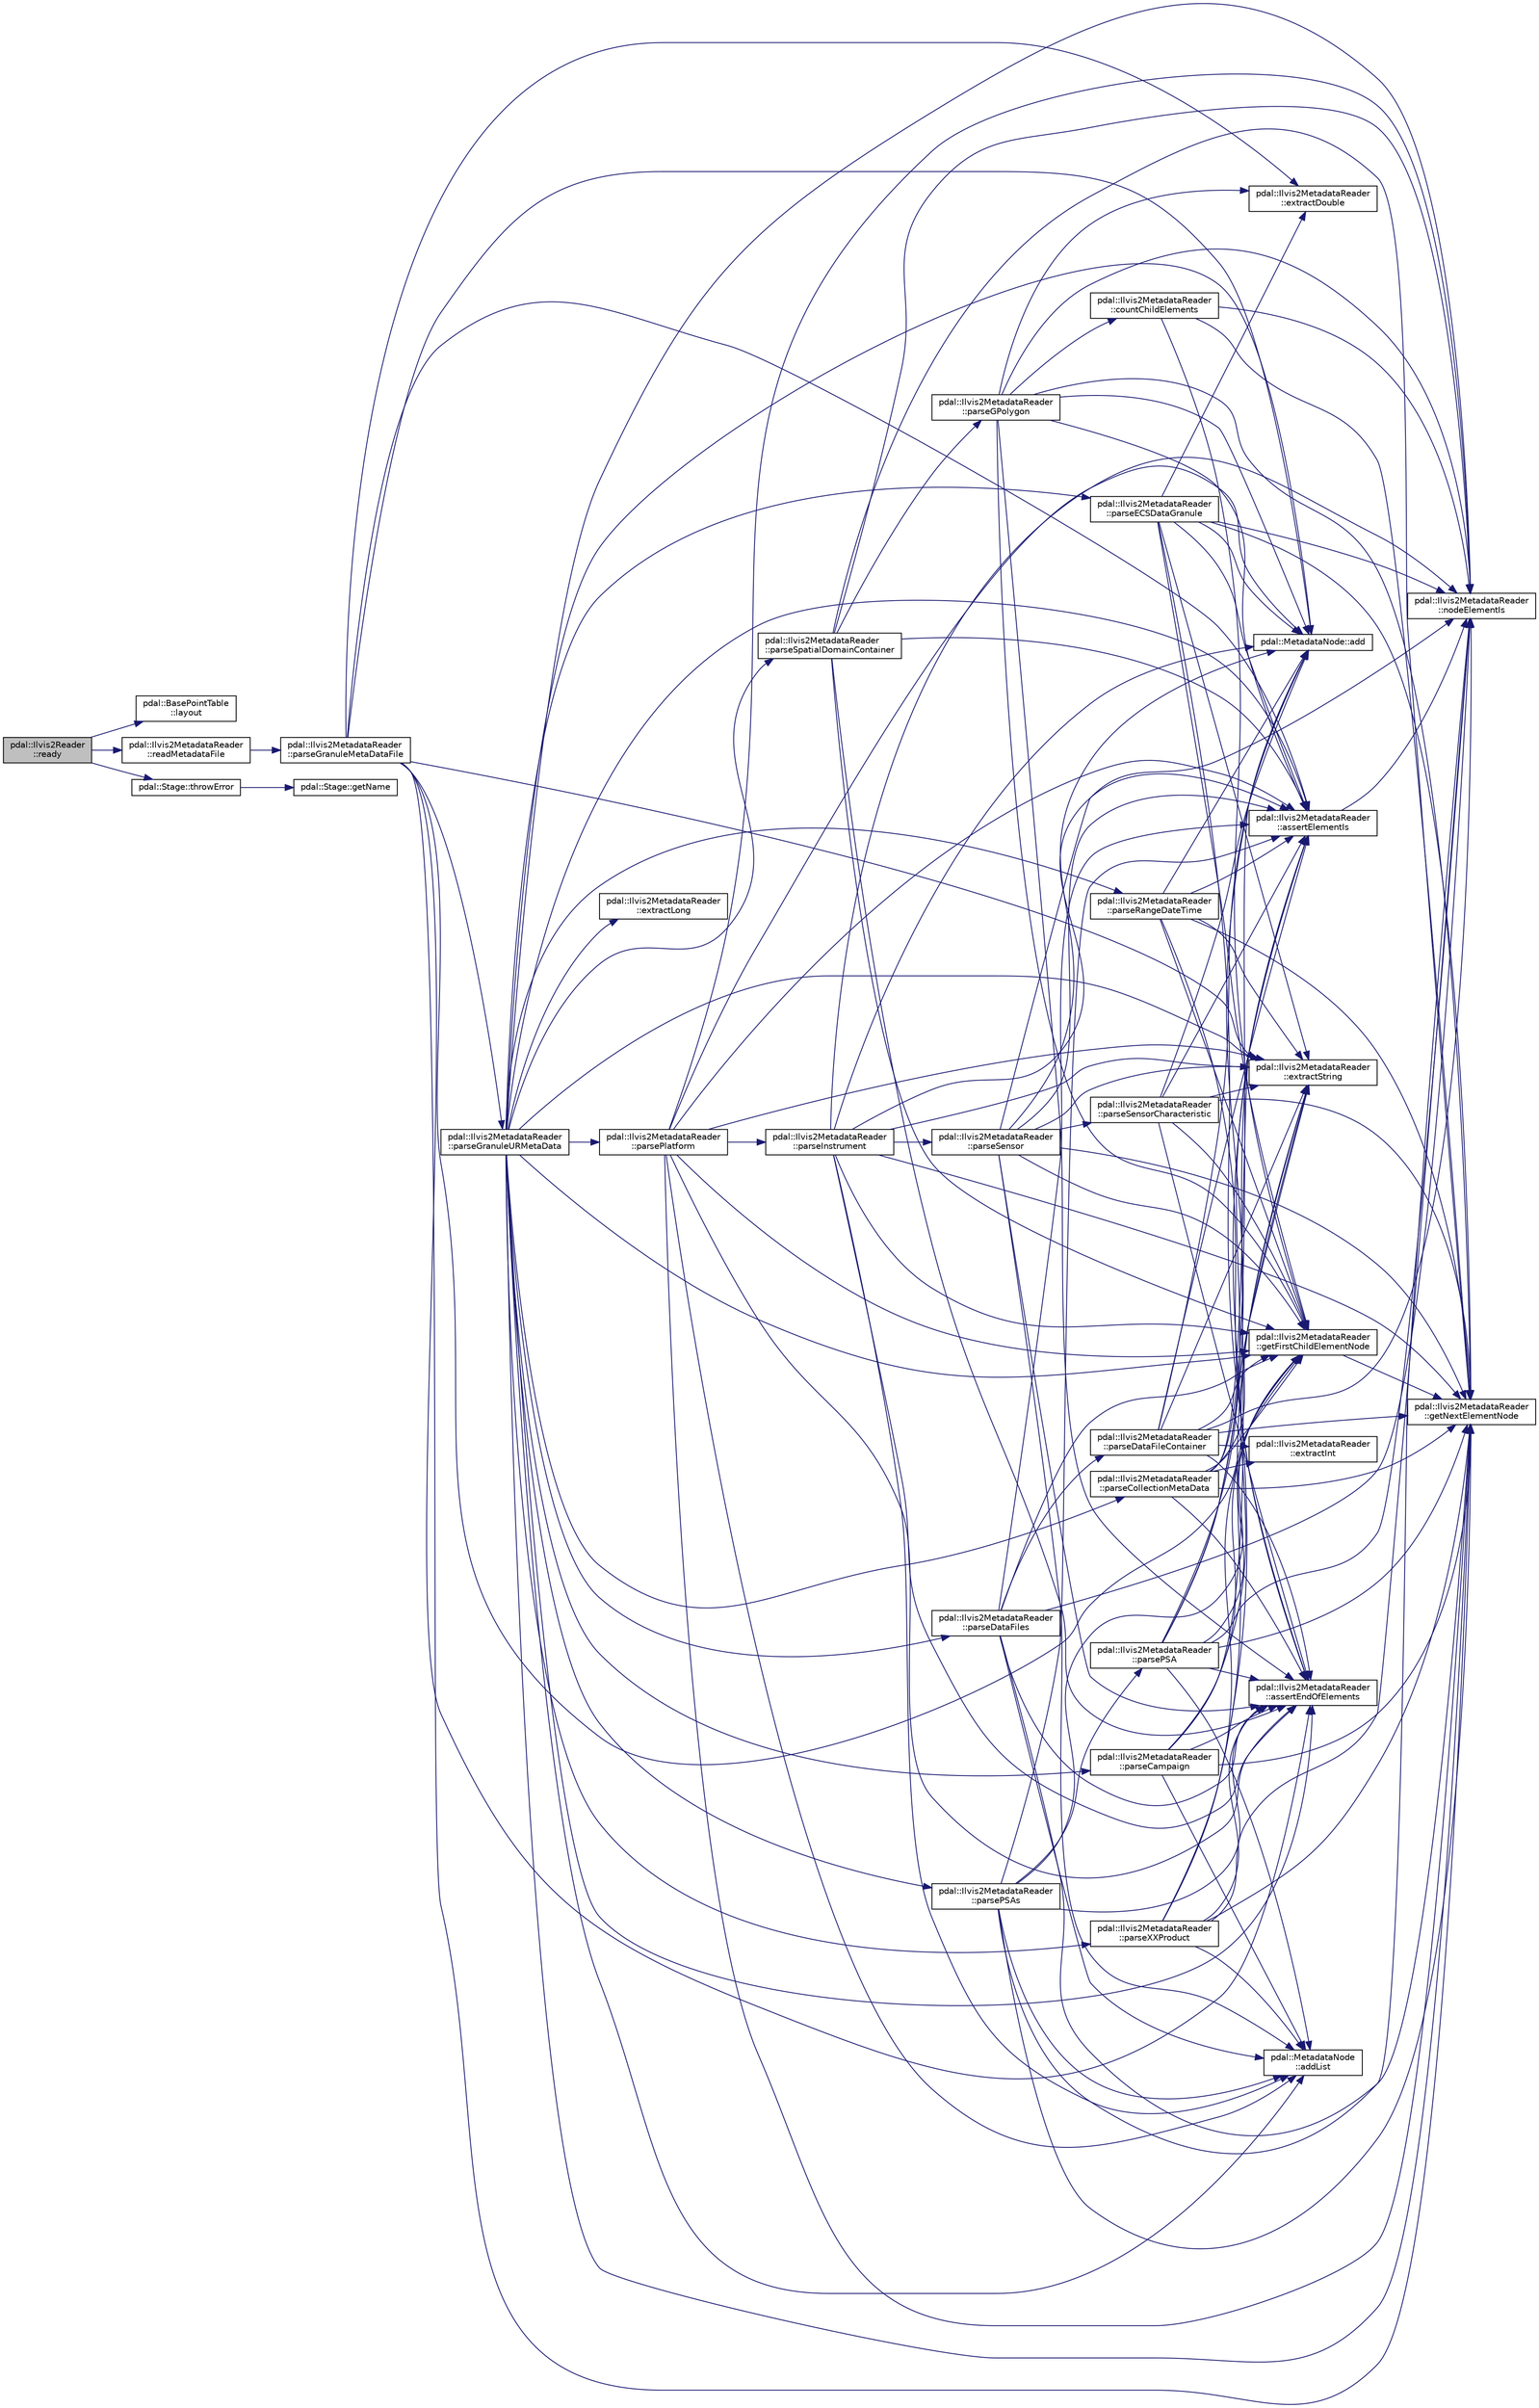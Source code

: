 digraph "pdal::Ilvis2Reader::ready"
{
  edge [fontname="Helvetica",fontsize="10",labelfontname="Helvetica",labelfontsize="10"];
  node [fontname="Helvetica",fontsize="10",shape=record];
  rankdir="LR";
  Node1 [label="pdal::Ilvis2Reader\l::ready",height=0.2,width=0.4,color="black", fillcolor="grey75", style="filled", fontcolor="black"];
  Node1 -> Node2 [color="midnightblue",fontsize="10",style="solid",fontname="Helvetica"];
  Node2 [label="pdal::BasePointTable\l::layout",height=0.2,width=0.4,color="black", fillcolor="white", style="filled",URL="$classpdal_1_1BasePointTable.html#a7e3a12a1f29e6cd10d8669ed3d07eb94"];
  Node1 -> Node3 [color="midnightblue",fontsize="10",style="solid",fontname="Helvetica"];
  Node3 [label="pdal::Ilvis2MetadataReader\l::readMetadataFile",height=0.2,width=0.4,color="black", fillcolor="white", style="filled",URL="$classpdal_1_1Ilvis2MetadataReader.html#a108eda4cb0df5d7d9bedc27a8810ae49"];
  Node3 -> Node4 [color="midnightblue",fontsize="10",style="solid",fontname="Helvetica"];
  Node4 [label="pdal::Ilvis2MetadataReader\l::parseGranuleMetaDataFile",height=0.2,width=0.4,color="black", fillcolor="white", style="filled",URL="$classpdal_1_1Ilvis2MetadataReader.html#acb5e58e739a834c6c0b81e99cf09e6ca"];
  Node4 -> Node5 [color="midnightblue",fontsize="10",style="solid",fontname="Helvetica"];
  Node5 [label="pdal::MetadataNode::add",height=0.2,width=0.4,color="black", fillcolor="white", style="filled",URL="$classpdal_1_1MetadataNode.html#af2c1c5d91f6ab47a804aa8a0a1b043c2"];
  Node4 -> Node6 [color="midnightblue",fontsize="10",style="solid",fontname="Helvetica"];
  Node6 [label="pdal::Ilvis2MetadataReader\l::assertElementIs",height=0.2,width=0.4,color="black", fillcolor="white", style="filled",URL="$classpdal_1_1Ilvis2MetadataReader.html#a3c89b35ec6a6c4476776d7906bc14976"];
  Node6 -> Node7 [color="midnightblue",fontsize="10",style="solid",fontname="Helvetica"];
  Node7 [label="pdal::Ilvis2MetadataReader\l::nodeElementIs",height=0.2,width=0.4,color="black", fillcolor="white", style="filled",URL="$classpdal_1_1Ilvis2MetadataReader.html#a5ae3abe877b54ce54f6d3cf16846f397"];
  Node4 -> Node8 [color="midnightblue",fontsize="10",style="solid",fontname="Helvetica"];
  Node8 [label="pdal::Ilvis2MetadataReader\l::assertEndOfElements",height=0.2,width=0.4,color="black", fillcolor="white", style="filled",URL="$classpdal_1_1Ilvis2MetadataReader.html#a38254b9d35690f3d116e1278cd4c6621"];
  Node4 -> Node9 [color="midnightblue",fontsize="10",style="solid",fontname="Helvetica"];
  Node9 [label="pdal::Ilvis2MetadataReader\l::extractDouble",height=0.2,width=0.4,color="black", fillcolor="white", style="filled",URL="$classpdal_1_1Ilvis2MetadataReader.html#a7afba58207797d6183d7ad5f3e3b9c21"];
  Node4 -> Node10 [color="midnightblue",fontsize="10",style="solid",fontname="Helvetica"];
  Node10 [label="pdal::Ilvis2MetadataReader\l::extractString",height=0.2,width=0.4,color="black", fillcolor="white", style="filled",URL="$classpdal_1_1Ilvis2MetadataReader.html#a7cfc8c010145345f2c481fa6ba573b33"];
  Node4 -> Node11 [color="midnightblue",fontsize="10",style="solid",fontname="Helvetica"];
  Node11 [label="pdal::Ilvis2MetadataReader\l::getFirstChildElementNode",height=0.2,width=0.4,color="black", fillcolor="white", style="filled",URL="$classpdal_1_1Ilvis2MetadataReader.html#a516a2e8badf0443a0458cde94f40cbf8"];
  Node11 -> Node12 [color="midnightblue",fontsize="10",style="solid",fontname="Helvetica"];
  Node12 [label="pdal::Ilvis2MetadataReader\l::getNextElementNode",height=0.2,width=0.4,color="black", fillcolor="white", style="filled",URL="$classpdal_1_1Ilvis2MetadataReader.html#a2e6c0418fb4a806ad1c51215975f875b"];
  Node4 -> Node12 [color="midnightblue",fontsize="10",style="solid",fontname="Helvetica"];
  Node4 -> Node13 [color="midnightblue",fontsize="10",style="solid",fontname="Helvetica"];
  Node13 [label="pdal::Ilvis2MetadataReader\l::parseGranuleURMetaData",height=0.2,width=0.4,color="black", fillcolor="white", style="filled",URL="$classpdal_1_1Ilvis2MetadataReader.html#a783b9f94a8bb9834184167fc2653056a"];
  Node13 -> Node5 [color="midnightblue",fontsize="10",style="solid",fontname="Helvetica"];
  Node13 -> Node14 [color="midnightblue",fontsize="10",style="solid",fontname="Helvetica"];
  Node14 [label="pdal::MetadataNode\l::addList",height=0.2,width=0.4,color="black", fillcolor="white", style="filled",URL="$classpdal_1_1MetadataNode.html#af9242fea26778fb33e939d38f0dd0dd4"];
  Node13 -> Node6 [color="midnightblue",fontsize="10",style="solid",fontname="Helvetica"];
  Node13 -> Node8 [color="midnightblue",fontsize="10",style="solid",fontname="Helvetica"];
  Node13 -> Node15 [color="midnightblue",fontsize="10",style="solid",fontname="Helvetica"];
  Node15 [label="pdal::Ilvis2MetadataReader\l::extractLong",height=0.2,width=0.4,color="black", fillcolor="white", style="filled",URL="$classpdal_1_1Ilvis2MetadataReader.html#a97aae3c27f348c4f964794801a012ebb"];
  Node13 -> Node10 [color="midnightblue",fontsize="10",style="solid",fontname="Helvetica"];
  Node13 -> Node11 [color="midnightblue",fontsize="10",style="solid",fontname="Helvetica"];
  Node13 -> Node12 [color="midnightblue",fontsize="10",style="solid",fontname="Helvetica"];
  Node13 -> Node7 [color="midnightblue",fontsize="10",style="solid",fontname="Helvetica"];
  Node13 -> Node16 [color="midnightblue",fontsize="10",style="solid",fontname="Helvetica"];
  Node16 [label="pdal::Ilvis2MetadataReader\l::parseCampaign",height=0.2,width=0.4,color="black", fillcolor="white", style="filled",URL="$classpdal_1_1Ilvis2MetadataReader.html#a501586875aa0290be18428c001ef1729"];
  Node16 -> Node14 [color="midnightblue",fontsize="10",style="solid",fontname="Helvetica"];
  Node16 -> Node6 [color="midnightblue",fontsize="10",style="solid",fontname="Helvetica"];
  Node16 -> Node8 [color="midnightblue",fontsize="10",style="solid",fontname="Helvetica"];
  Node16 -> Node10 [color="midnightblue",fontsize="10",style="solid",fontname="Helvetica"];
  Node16 -> Node11 [color="midnightblue",fontsize="10",style="solid",fontname="Helvetica"];
  Node16 -> Node12 [color="midnightblue",fontsize="10",style="solid",fontname="Helvetica"];
  Node13 -> Node17 [color="midnightblue",fontsize="10",style="solid",fontname="Helvetica"];
  Node17 [label="pdal::Ilvis2MetadataReader\l::parseCollectionMetaData",height=0.2,width=0.4,color="black", fillcolor="white", style="filled",URL="$classpdal_1_1Ilvis2MetadataReader.html#ad8635850248ba1cf773bdbfa41906fb1"];
  Node17 -> Node5 [color="midnightblue",fontsize="10",style="solid",fontname="Helvetica"];
  Node17 -> Node6 [color="midnightblue",fontsize="10",style="solid",fontname="Helvetica"];
  Node17 -> Node8 [color="midnightblue",fontsize="10",style="solid",fontname="Helvetica"];
  Node17 -> Node18 [color="midnightblue",fontsize="10",style="solid",fontname="Helvetica"];
  Node18 [label="pdal::Ilvis2MetadataReader\l::extractInt",height=0.2,width=0.4,color="black", fillcolor="white", style="filled",URL="$classpdal_1_1Ilvis2MetadataReader.html#a65920ecb1ec40a73ff43aaac70ef3398"];
  Node17 -> Node10 [color="midnightblue",fontsize="10",style="solid",fontname="Helvetica"];
  Node17 -> Node11 [color="midnightblue",fontsize="10",style="solid",fontname="Helvetica"];
  Node17 -> Node12 [color="midnightblue",fontsize="10",style="solid",fontname="Helvetica"];
  Node13 -> Node19 [color="midnightblue",fontsize="10",style="solid",fontname="Helvetica"];
  Node19 [label="pdal::Ilvis2MetadataReader\l::parseDataFiles",height=0.2,width=0.4,color="black", fillcolor="white", style="filled",URL="$classpdal_1_1Ilvis2MetadataReader.html#af683aceb6fa553f1c0e1afc099a8fa60"];
  Node19 -> Node14 [color="midnightblue",fontsize="10",style="solid",fontname="Helvetica"];
  Node19 -> Node6 [color="midnightblue",fontsize="10",style="solid",fontname="Helvetica"];
  Node19 -> Node8 [color="midnightblue",fontsize="10",style="solid",fontname="Helvetica"];
  Node19 -> Node11 [color="midnightblue",fontsize="10",style="solid",fontname="Helvetica"];
  Node19 -> Node12 [color="midnightblue",fontsize="10",style="solid",fontname="Helvetica"];
  Node19 -> Node7 [color="midnightblue",fontsize="10",style="solid",fontname="Helvetica"];
  Node19 -> Node20 [color="midnightblue",fontsize="10",style="solid",fontname="Helvetica"];
  Node20 [label="pdal::Ilvis2MetadataReader\l::parseDataFileContainer",height=0.2,width=0.4,color="black", fillcolor="white", style="filled",URL="$classpdal_1_1Ilvis2MetadataReader.html#a21cb6b51ab1c319a5c4243526f62c639"];
  Node20 -> Node5 [color="midnightblue",fontsize="10",style="solid",fontname="Helvetica"];
  Node20 -> Node6 [color="midnightblue",fontsize="10",style="solid",fontname="Helvetica"];
  Node20 -> Node8 [color="midnightblue",fontsize="10",style="solid",fontname="Helvetica"];
  Node20 -> Node18 [color="midnightblue",fontsize="10",style="solid",fontname="Helvetica"];
  Node20 -> Node10 [color="midnightblue",fontsize="10",style="solid",fontname="Helvetica"];
  Node20 -> Node11 [color="midnightblue",fontsize="10",style="solid",fontname="Helvetica"];
  Node20 -> Node12 [color="midnightblue",fontsize="10",style="solid",fontname="Helvetica"];
  Node20 -> Node7 [color="midnightblue",fontsize="10",style="solid",fontname="Helvetica"];
  Node13 -> Node21 [color="midnightblue",fontsize="10",style="solid",fontname="Helvetica"];
  Node21 [label="pdal::Ilvis2MetadataReader\l::parseECSDataGranule",height=0.2,width=0.4,color="black", fillcolor="white", style="filled",URL="$classpdal_1_1Ilvis2MetadataReader.html#a1250ee4c2ba322e2740c24a34908e959"];
  Node21 -> Node5 [color="midnightblue",fontsize="10",style="solid",fontname="Helvetica"];
  Node21 -> Node6 [color="midnightblue",fontsize="10",style="solid",fontname="Helvetica"];
  Node21 -> Node8 [color="midnightblue",fontsize="10",style="solid",fontname="Helvetica"];
  Node21 -> Node9 [color="midnightblue",fontsize="10",style="solid",fontname="Helvetica"];
  Node21 -> Node10 [color="midnightblue",fontsize="10",style="solid",fontname="Helvetica"];
  Node21 -> Node11 [color="midnightblue",fontsize="10",style="solid",fontname="Helvetica"];
  Node21 -> Node12 [color="midnightblue",fontsize="10",style="solid",fontname="Helvetica"];
  Node21 -> Node7 [color="midnightblue",fontsize="10",style="solid",fontname="Helvetica"];
  Node13 -> Node22 [color="midnightblue",fontsize="10",style="solid",fontname="Helvetica"];
  Node22 [label="pdal::Ilvis2MetadataReader\l::parsePlatform",height=0.2,width=0.4,color="black", fillcolor="white", style="filled",URL="$classpdal_1_1Ilvis2MetadataReader.html#a4b3ac63c5357f5c99753d6a5cb08d5d5"];
  Node22 -> Node5 [color="midnightblue",fontsize="10",style="solid",fontname="Helvetica"];
  Node22 -> Node14 [color="midnightblue",fontsize="10",style="solid",fontname="Helvetica"];
  Node22 -> Node6 [color="midnightblue",fontsize="10",style="solid",fontname="Helvetica"];
  Node22 -> Node8 [color="midnightblue",fontsize="10",style="solid",fontname="Helvetica"];
  Node22 -> Node10 [color="midnightblue",fontsize="10",style="solid",fontname="Helvetica"];
  Node22 -> Node11 [color="midnightblue",fontsize="10",style="solid",fontname="Helvetica"];
  Node22 -> Node12 [color="midnightblue",fontsize="10",style="solid",fontname="Helvetica"];
  Node22 -> Node7 [color="midnightblue",fontsize="10",style="solid",fontname="Helvetica"];
  Node22 -> Node23 [color="midnightblue",fontsize="10",style="solid",fontname="Helvetica"];
  Node23 [label="pdal::Ilvis2MetadataReader\l::parseInstrument",height=0.2,width=0.4,color="black", fillcolor="white", style="filled",URL="$classpdal_1_1Ilvis2MetadataReader.html#a46d775f8e043f4f138e6335caecdf9fe"];
  Node23 -> Node5 [color="midnightblue",fontsize="10",style="solid",fontname="Helvetica"];
  Node23 -> Node14 [color="midnightblue",fontsize="10",style="solid",fontname="Helvetica"];
  Node23 -> Node6 [color="midnightblue",fontsize="10",style="solid",fontname="Helvetica"];
  Node23 -> Node8 [color="midnightblue",fontsize="10",style="solid",fontname="Helvetica"];
  Node23 -> Node10 [color="midnightblue",fontsize="10",style="solid",fontname="Helvetica"];
  Node23 -> Node11 [color="midnightblue",fontsize="10",style="solid",fontname="Helvetica"];
  Node23 -> Node12 [color="midnightblue",fontsize="10",style="solid",fontname="Helvetica"];
  Node23 -> Node7 [color="midnightblue",fontsize="10",style="solid",fontname="Helvetica"];
  Node23 -> Node24 [color="midnightblue",fontsize="10",style="solid",fontname="Helvetica"];
  Node24 [label="pdal::Ilvis2MetadataReader\l::parseSensor",height=0.2,width=0.4,color="black", fillcolor="white", style="filled",URL="$classpdal_1_1Ilvis2MetadataReader.html#a824c7c38238fbdc1c610b0c85f18870c"];
  Node24 -> Node5 [color="midnightblue",fontsize="10",style="solid",fontname="Helvetica"];
  Node24 -> Node14 [color="midnightblue",fontsize="10",style="solid",fontname="Helvetica"];
  Node24 -> Node6 [color="midnightblue",fontsize="10",style="solid",fontname="Helvetica"];
  Node24 -> Node8 [color="midnightblue",fontsize="10",style="solid",fontname="Helvetica"];
  Node24 -> Node10 [color="midnightblue",fontsize="10",style="solid",fontname="Helvetica"];
  Node24 -> Node11 [color="midnightblue",fontsize="10",style="solid",fontname="Helvetica"];
  Node24 -> Node12 [color="midnightblue",fontsize="10",style="solid",fontname="Helvetica"];
  Node24 -> Node7 [color="midnightblue",fontsize="10",style="solid",fontname="Helvetica"];
  Node24 -> Node25 [color="midnightblue",fontsize="10",style="solid",fontname="Helvetica"];
  Node25 [label="pdal::Ilvis2MetadataReader\l::parseSensorCharacteristic",height=0.2,width=0.4,color="black", fillcolor="white", style="filled",URL="$classpdal_1_1Ilvis2MetadataReader.html#aef1bbf879fffbf22c27eb0f2f2bff4e0"];
  Node25 -> Node5 [color="midnightblue",fontsize="10",style="solid",fontname="Helvetica"];
  Node25 -> Node6 [color="midnightblue",fontsize="10",style="solid",fontname="Helvetica"];
  Node25 -> Node8 [color="midnightblue",fontsize="10",style="solid",fontname="Helvetica"];
  Node25 -> Node10 [color="midnightblue",fontsize="10",style="solid",fontname="Helvetica"];
  Node25 -> Node11 [color="midnightblue",fontsize="10",style="solid",fontname="Helvetica"];
  Node25 -> Node12 [color="midnightblue",fontsize="10",style="solid",fontname="Helvetica"];
  Node13 -> Node26 [color="midnightblue",fontsize="10",style="solid",fontname="Helvetica"];
  Node26 [label="pdal::Ilvis2MetadataReader\l::parsePSAs",height=0.2,width=0.4,color="black", fillcolor="white", style="filled",URL="$classpdal_1_1Ilvis2MetadataReader.html#af1b1adceb1670cd1e3cc7e87bc6e4f38"];
  Node26 -> Node14 [color="midnightblue",fontsize="10",style="solid",fontname="Helvetica"];
  Node26 -> Node6 [color="midnightblue",fontsize="10",style="solid",fontname="Helvetica"];
  Node26 -> Node8 [color="midnightblue",fontsize="10",style="solid",fontname="Helvetica"];
  Node26 -> Node11 [color="midnightblue",fontsize="10",style="solid",fontname="Helvetica"];
  Node26 -> Node12 [color="midnightblue",fontsize="10",style="solid",fontname="Helvetica"];
  Node26 -> Node7 [color="midnightblue",fontsize="10",style="solid",fontname="Helvetica"];
  Node26 -> Node27 [color="midnightblue",fontsize="10",style="solid",fontname="Helvetica"];
  Node27 [label="pdal::Ilvis2MetadataReader\l::parsePSA",height=0.2,width=0.4,color="black", fillcolor="white", style="filled",URL="$classpdal_1_1Ilvis2MetadataReader.html#a46b2b9c31379b238f687f54fc56f37f5"];
  Node27 -> Node5 [color="midnightblue",fontsize="10",style="solid",fontname="Helvetica"];
  Node27 -> Node14 [color="midnightblue",fontsize="10",style="solid",fontname="Helvetica"];
  Node27 -> Node6 [color="midnightblue",fontsize="10",style="solid",fontname="Helvetica"];
  Node27 -> Node8 [color="midnightblue",fontsize="10",style="solid",fontname="Helvetica"];
  Node27 -> Node10 [color="midnightblue",fontsize="10",style="solid",fontname="Helvetica"];
  Node27 -> Node11 [color="midnightblue",fontsize="10",style="solid",fontname="Helvetica"];
  Node27 -> Node12 [color="midnightblue",fontsize="10",style="solid",fontname="Helvetica"];
  Node27 -> Node7 [color="midnightblue",fontsize="10",style="solid",fontname="Helvetica"];
  Node13 -> Node28 [color="midnightblue",fontsize="10",style="solid",fontname="Helvetica"];
  Node28 [label="pdal::Ilvis2MetadataReader\l::parseRangeDateTime",height=0.2,width=0.4,color="black", fillcolor="white", style="filled",URL="$classpdal_1_1Ilvis2MetadataReader.html#a4958f45150b37d46cec8aaee7139f183"];
  Node28 -> Node5 [color="midnightblue",fontsize="10",style="solid",fontname="Helvetica"];
  Node28 -> Node6 [color="midnightblue",fontsize="10",style="solid",fontname="Helvetica"];
  Node28 -> Node8 [color="midnightblue",fontsize="10",style="solid",fontname="Helvetica"];
  Node28 -> Node10 [color="midnightblue",fontsize="10",style="solid",fontname="Helvetica"];
  Node28 -> Node11 [color="midnightblue",fontsize="10",style="solid",fontname="Helvetica"];
  Node28 -> Node12 [color="midnightblue",fontsize="10",style="solid",fontname="Helvetica"];
  Node13 -> Node29 [color="midnightblue",fontsize="10",style="solid",fontname="Helvetica"];
  Node29 [label="pdal::Ilvis2MetadataReader\l::parseSpatialDomainContainer",height=0.2,width=0.4,color="black", fillcolor="white", style="filled",URL="$classpdal_1_1Ilvis2MetadataReader.html#a9ba9bf2530ab1ef7eb63457e6db6e2e3"];
  Node29 -> Node6 [color="midnightblue",fontsize="10",style="solid",fontname="Helvetica"];
  Node29 -> Node8 [color="midnightblue",fontsize="10",style="solid",fontname="Helvetica"];
  Node29 -> Node11 [color="midnightblue",fontsize="10",style="solid",fontname="Helvetica"];
  Node29 -> Node12 [color="midnightblue",fontsize="10",style="solid",fontname="Helvetica"];
  Node29 -> Node7 [color="midnightblue",fontsize="10",style="solid",fontname="Helvetica"];
  Node29 -> Node30 [color="midnightblue",fontsize="10",style="solid",fontname="Helvetica"];
  Node30 [label="pdal::Ilvis2MetadataReader\l::parseGPolygon",height=0.2,width=0.4,color="black", fillcolor="white", style="filled",URL="$classpdal_1_1Ilvis2MetadataReader.html#a322601af55d2f92fc92833a2979e260a"];
  Node30 -> Node5 [color="midnightblue",fontsize="10",style="solid",fontname="Helvetica"];
  Node30 -> Node6 [color="midnightblue",fontsize="10",style="solid",fontname="Helvetica"];
  Node30 -> Node8 [color="midnightblue",fontsize="10",style="solid",fontname="Helvetica"];
  Node30 -> Node31 [color="midnightblue",fontsize="10",style="solid",fontname="Helvetica"];
  Node31 [label="pdal::Ilvis2MetadataReader\l::countChildElements",height=0.2,width=0.4,color="black", fillcolor="white", style="filled",URL="$classpdal_1_1Ilvis2MetadataReader.html#a41430ee56c23587b017c451af9b88222"];
  Node31 -> Node11 [color="midnightblue",fontsize="10",style="solid",fontname="Helvetica"];
  Node31 -> Node12 [color="midnightblue",fontsize="10",style="solid",fontname="Helvetica"];
  Node31 -> Node7 [color="midnightblue",fontsize="10",style="solid",fontname="Helvetica"];
  Node30 -> Node9 [color="midnightblue",fontsize="10",style="solid",fontname="Helvetica"];
  Node30 -> Node11 [color="midnightblue",fontsize="10",style="solid",fontname="Helvetica"];
  Node30 -> Node12 [color="midnightblue",fontsize="10",style="solid",fontname="Helvetica"];
  Node30 -> Node7 [color="midnightblue",fontsize="10",style="solid",fontname="Helvetica"];
  Node13 -> Node32 [color="midnightblue",fontsize="10",style="solid",fontname="Helvetica"];
  Node32 [label="pdal::Ilvis2MetadataReader\l::parseXXProduct",height=0.2,width=0.4,color="black", fillcolor="white", style="filled",URL="$classpdal_1_1Ilvis2MetadataReader.html#a2cf6e74f3d49c356881dfe800c734cd8"];
  Node32 -> Node14 [color="midnightblue",fontsize="10",style="solid",fontname="Helvetica"];
  Node32 -> Node6 [color="midnightblue",fontsize="10",style="solid",fontname="Helvetica"];
  Node32 -> Node8 [color="midnightblue",fontsize="10",style="solid",fontname="Helvetica"];
  Node32 -> Node10 [color="midnightblue",fontsize="10",style="solid",fontname="Helvetica"];
  Node32 -> Node11 [color="midnightblue",fontsize="10",style="solid",fontname="Helvetica"];
  Node32 -> Node12 [color="midnightblue",fontsize="10",style="solid",fontname="Helvetica"];
  Node32 -> Node7 [color="midnightblue",fontsize="10",style="solid",fontname="Helvetica"];
  Node1 -> Node33 [color="midnightblue",fontsize="10",style="solid",fontname="Helvetica"];
  Node33 [label="pdal::Stage::throwError",height=0.2,width=0.4,color="black", fillcolor="white", style="filled",URL="$classpdal_1_1Stage.html#abdbd1176da12dfd882d931a43290797f"];
  Node33 -> Node34 [color="midnightblue",fontsize="10",style="solid",fontname="Helvetica"];
  Node34 [label="pdal::Stage::getName",height=0.2,width=0.4,color="black", fillcolor="white", style="filled",URL="$classpdal_1_1Stage.html#a6c81d6fbbac17ebe4cd63806916cc750"];
}
